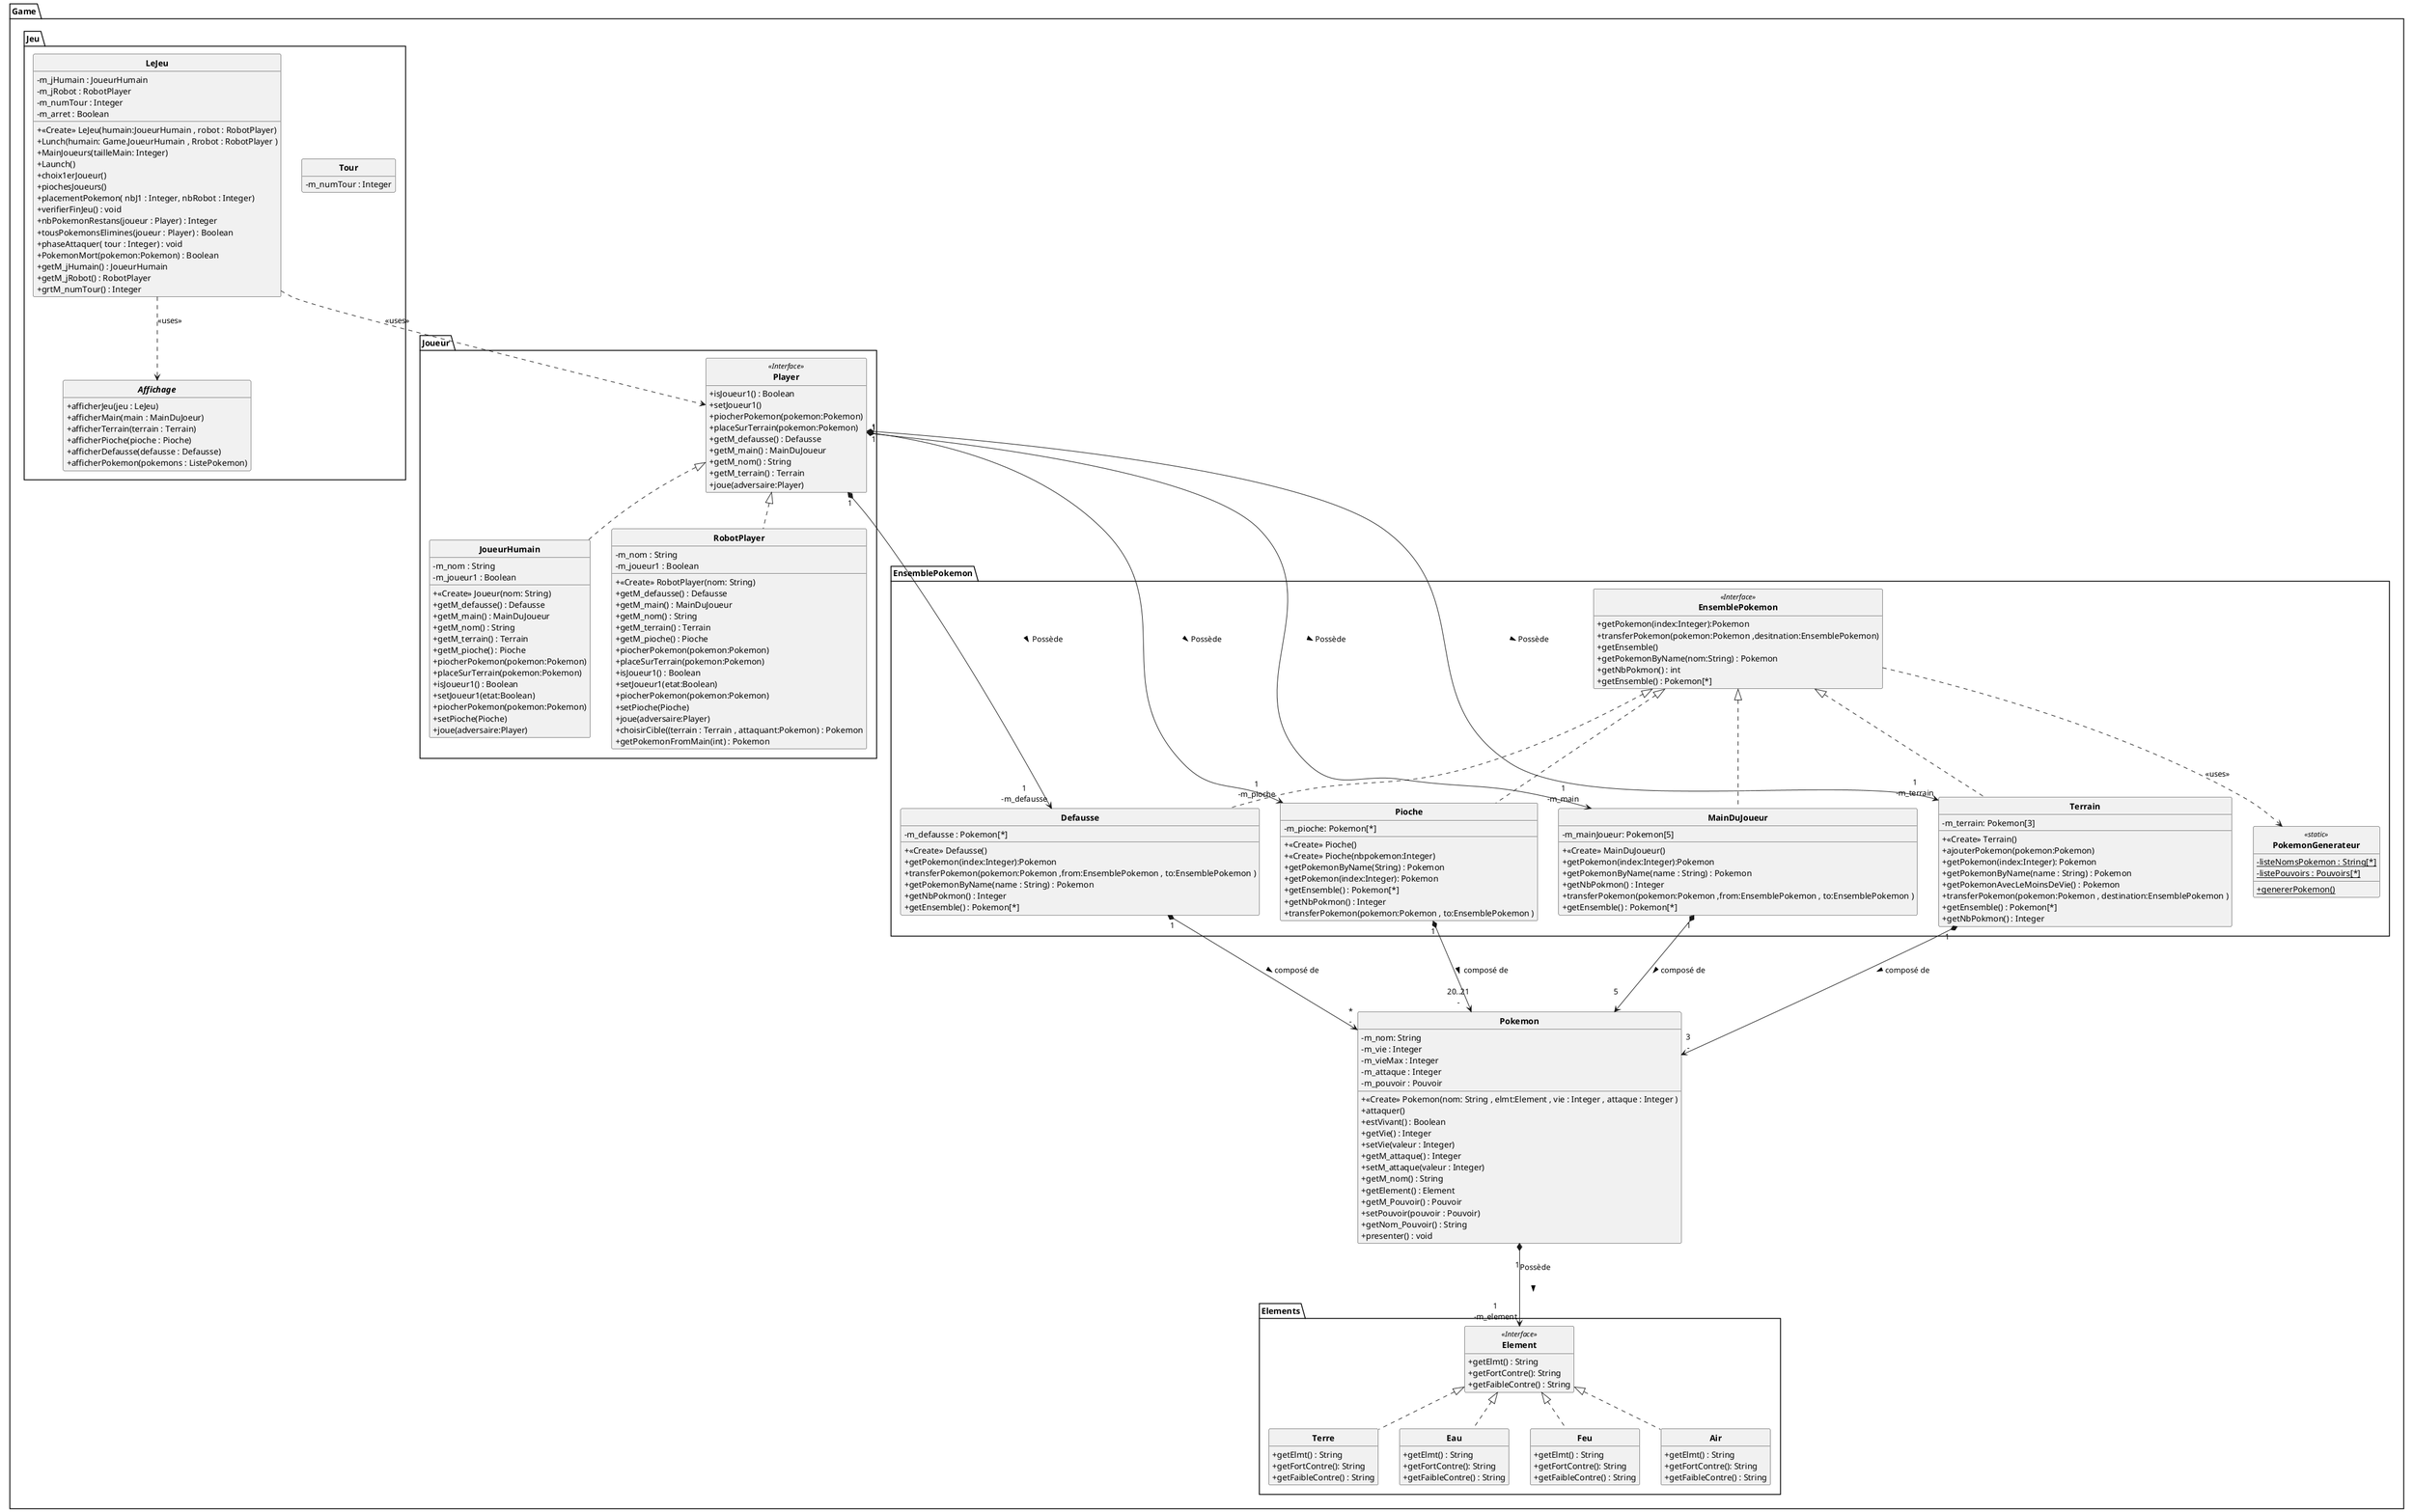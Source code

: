 @startuml
'https://plantuml.com/class-diagram
skinparam classAttributeIconSize 0
skinparam classFontStyle Bold
skinparam style strictuml
hide empty members


package Game
{
    package Elements
    {

        class Element <<Interface>>
            {
                + getElmt() : String
                + getFortContre(): String
                + getFaibleContre() : String
            }

        class Terre implements Element
            {
                + getElmt() : String
                + getFortContre(): String
                + getFaibleContre() : String
            }

        class Eau implements Element
            {
                + getElmt() : String
                + getFortContre(): String
                + getFaibleContre() : String
            }

        class Feu implements Element
            {
                + getElmt() : String
                + getFortContre(): String
                + getFaibleContre() : String
            }

        class Air implements Element
            {
                + getElmt() : String
                + getFortContre(): String
                + getFaibleContre() : String
            }
    }

    package EnsemblePokemon
    {
        class  EnsemblePokemon <<Interface>>
        {
            + getPokemon(index:Integer):Pokemon
            + transferPokemon(pokemon:Pokemon ,desitnation:EnsemblePokemon)
            + getEnsemble()
            + getPokemonByName(nom:String) : Pokemon
            + getNbPokmon() : int
            + getEnsemble() : Pokemon[*]
        }
        class  PokemonGenerateur <<static>>
        {
            - {static} listeNomsPokemon : String[*]
            - {static} listePouvoirs : Pouvoirs[*]
            + {static} genererPokemon()

        }
        class Defausse implements EnsemblePokemon
            {
                - m_defausse : Pokemon[*]
                + <<Create>> Defausse()
                + getPokemon(index:Integer):Pokemon
                + transferPokemon(pokemon:Pokemon ,from:EnsemblePokemon , to:EnsemblePokemon )
                + getPokemonByName(name : String) : Pokemon
                + getNbPokmon() : Integer
                + getEnsemble() : Pokemon[*]
            }

        class MainDuJoueur implements EnsemblePokemon
            {
                - m_mainJoueur: Pokemon[5]
                + <<Create>> MainDuJoueur()
                + getPokemon(index:Integer):Pokemon
                + getPokemonByName(name : String) : Pokemon
                + getNbPokmon() : Integer
                + transferPokemon(pokemon:Pokemon ,from:EnsemblePokemon , to:EnsemblePokemon )
                + getEnsemble() : Pokemon[*]
            }

        class Terrain implements EnsemblePokemon
            {
                - m_terrain: Pokemon[3]
                + <<Create>> Terrain()
                + ajouterPokemon(pokemon:Pokemon)
                + getPokemon(index:Integer): Pokemon
                + getPokemonByName(name : String) : Pokemon
                + getPokemonAvecLeMoinsDeVie() : Pokemon
                + transferPokemon(pokemon:Pokemon , destination:EnsemblePokemon )
                + getEnsemble() : Pokemon[*]
                + getNbPokmon() : Integer

            }

        class Pioche implements EnsemblePokemon
            {
                - m_pioche: Pokemon[*]
                + <<Create>> Pioche()
                + <<Create>> Pioche(nbpokemon:Integer)
                + getPokemonByName(String) : Pokemon
                + getPokemon(index:Integer): Pokemon
                + getEnsemble() : Pokemon[*]
                + getNbPokmon() : Integer
                + transferPokemon(pokemon:Pokemon , to:EnsemblePokemon )
            }
    }

    package Joueur
    {
        class Player <<Interface>>
        {
            + isJoueur1() : Boolean
            + setJoueur1()
            + piocherPokemon(pokemon:Pokemon)
            + placeSurTerrain(pokemon:Pokemon)
            + getM_defausse() : Defausse
            + getM_main() : MainDuJoueur
            + getM_nom() : String
            + getM_terrain() : Terrain
            + joue(adversaire:Player)
        }
        class JoueurHumain implements Player
                    {
                        - m_nom : String
                        - m_joueur1 : Boolean
                        + <<Create>> Joueur(nom: String)
                        + getM_defausse() : Defausse
                        + getM_main() : MainDuJoueur
                        + getM_nom() : String
                        + getM_terrain() : Terrain
                        + getM_pioche() : Pioche
                        + piocherPokemon(pokemon:Pokemon)
                        + placeSurTerrain(pokemon:Pokemon)
                        + isJoueur1() : Boolean
                        + setJoueur1(etat:Boolean)
                        + piocherPokemon(pokemon:Pokemon)
                        + setPioche(Pioche)
                        + joue(adversaire:Player)

                    }
        class RobotPlayer implements Player
                            {
                                - m_nom : String
                                - m_joueur1 : Boolean
                                + <<Create>> RobotPlayer(nom: String)
                                + getM_defausse() : Defausse
                                + getM_main() : MainDuJoueur
                                + getM_nom() : String
                                + getM_terrain() : Terrain
                                + getM_pioche() : Pioche
                                + piocherPokemon(pokemon:Pokemon)
                                + placeSurTerrain(pokemon:Pokemon)
                                + isJoueur1() : Boolean
                                + setJoueur1(etat:Boolean)
                                + piocherPokemon(pokemon:Pokemon)
                                + setPioche(Pioche)
                                + joue(adversaire:Player)
                                + choisirCible((terrain : Terrain , attaquant:Pokemon) : Pokemon
                                + getPokemonFromMain(int) : Pokemon
                            }
    }

    class Pokemon
    {
        - m_nom: String
        - m_vie : Integer
        - m_vieMax : Integer
        - m_attaque : Integer
        - m_pouvoir : Pouvoir
        + <<Create>> Pokemon(nom: String , elmt:Element , vie : Integer , attaque : Integer )
        + attaquer()
        + estVivant() : Boolean
        + getVie() : Integer
        + setVie(valeur : Integer)
        + getM_attaque() : Integer
        + setM_attaque(valeur : Integer)
        + getM_nom() : String
        + getElement() : Element
        + getM_Pouvoir() : Pouvoir
        + setPouvoir(pouvoir : Pouvoir)
        + getNom_Pouvoir() : String
        + presenter() : void
    }

    package Jeu
    {
        class Tour
        {
            - m_numTour : Integer

        }
        class LeJeu
        {
            - m_jHumain : JoueurHumain
            - m_jRobot : RobotPlayer
            - m_numTour : Integer
            - m_arret : Boolean
            + <<Create>> LeJeu(humain:JoueurHumain , robot : RobotPlayer)
            + Lunch(humain: Game.JoueurHumain , Rrobot : RobotPlayer )
            + MainJoueurs(tailleMain: Integer)
            + Launch()
            + choix1erJoueur()
            + piochesJoueurs()
            + placementPokemon( nbJ1 : Integer, nbRobot : Integer)
            + verifierFinJeu() : void
            + nbPokemonRestans(joueur : Player) : Integer
            + tousPokemonsElimines(joueur : Player) : Boolean
            + phaseAttaquer( tour : Integer) : void
            + PokemonMort(pokemon:Pokemon) : Boolean
            + getM_jHumain() : JoueurHumain
            + getM_jRobot() : RobotPlayer
            + grtM_numTour() : Integer
        }
        abstract Affichage
        {
            + afficherJeu(jeu : LeJeu)
            + afficherMain(main : MainDuJoeur)
            + afficherTerrain(terrain : Terrain)
            + afficherPioche(pioche : Pioche)
            + afficherDefausse(defausse : Defausse)
            + afficherPokemon(pokemons : ListePokemon)
        }
    }

}


Pioche "1" *---> "20..21\n-" Pokemon : composé de \t\t >
MainDuJoueur "1" *---> "5\n" Pokemon : composé de \t\t >
Terrain "1" *---> "3\n-" Pokemon : composé de \t\t >
Defausse "1" *---> "*\n-" Pokemon : composé de \t\t >

Player "1" *---> "1\n-m_terrain" Terrain : Possède  \t\t >
Player "1" *---> "1\n-m_pioche" Pioche : Possède \t\t >
Player "1" *---> "1\n-m_main" MainDuJoueur : Possède \t\t >
Player "1" *---> "1\n-m_defausse" Defausse : Possède \t\t >
Pokemon "\n 1" *--> "1\n-m_element" Element : Possède\n\n >

Game.EnsemblePokemon.EnsemblePokemon ..> PokemonGenerateur : <<uses>>
LeJeu ..> Player : <<uses>>
LeJeu ..> Affichage : <<uses>>



@enduml
